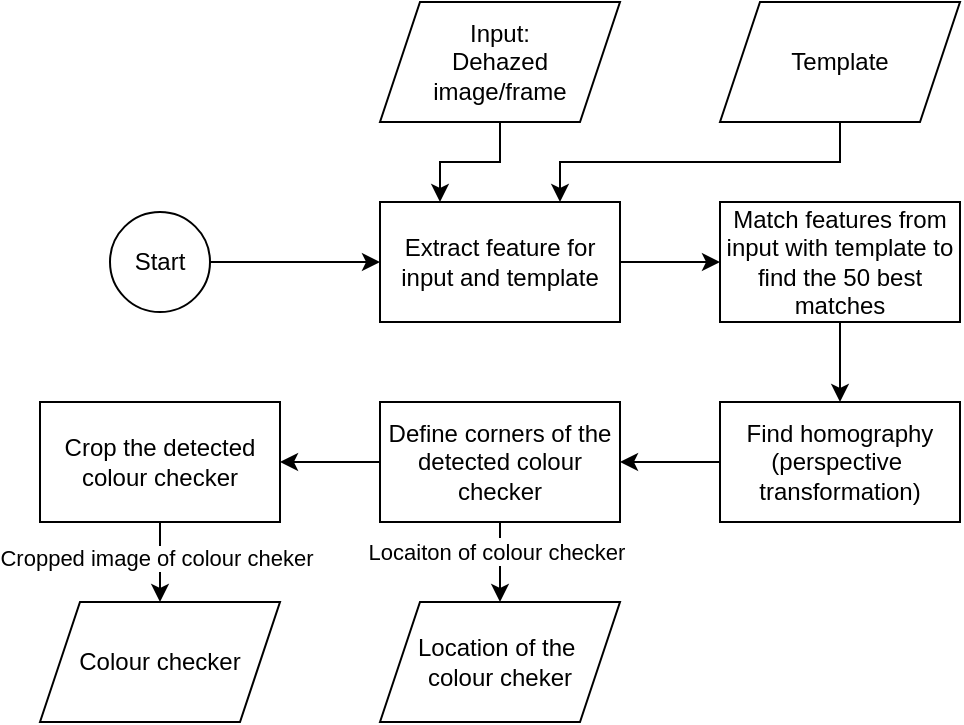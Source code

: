 <mxfile version="24.8.4">
  <diagram name="Page-1" id="Fc17sLwhKdr0EO4nvM-R">
    <mxGraphModel dx="638" dy="762" grid="1" gridSize="10" guides="1" tooltips="1" connect="1" arrows="1" fold="1" page="1" pageScale="1" pageWidth="850" pageHeight="1100" math="0" shadow="0">
      <root>
        <mxCell id="0" />
        <mxCell id="1" parent="0" />
        <mxCell id="J6RN7W_9DiS1IAfs1pAD-21" value="" style="edgeStyle=orthogonalEdgeStyle;rounded=0;orthogonalLoop=1;jettySize=auto;html=1;" parent="1" source="J6RN7W_9DiS1IAfs1pAD-2" target="J6RN7W_9DiS1IAfs1pAD-20" edge="1">
          <mxGeometry relative="1" as="geometry" />
        </mxCell>
        <mxCell id="J6RN7W_9DiS1IAfs1pAD-31" value="Text" style="edgeLabel;html=1;align=center;verticalAlign=middle;resizable=0;points=[];" parent="J6RN7W_9DiS1IAfs1pAD-21" vertex="1" connectable="0">
          <mxGeometry x="-0.346" y="-4" relative="1" as="geometry">
            <mxPoint x="2" y="1" as="offset" />
          </mxGeometry>
        </mxCell>
        <mxCell id="J6RN7W_9DiS1IAfs1pAD-33" value="Locaiton of colour checker" style="edgeLabel;html=1;align=center;verticalAlign=middle;resizable=0;points=[];" parent="J6RN7W_9DiS1IAfs1pAD-21" vertex="1" connectable="0">
          <mxGeometry x="-0.24" y="-2" relative="1" as="geometry">
            <mxPoint as="offset" />
          </mxGeometry>
        </mxCell>
        <mxCell id="J6RN7W_9DiS1IAfs1pAD-29" value="" style="edgeStyle=orthogonalEdgeStyle;rounded=0;orthogonalLoop=1;jettySize=auto;html=1;" parent="1" source="J6RN7W_9DiS1IAfs1pAD-2" target="J6RN7W_9DiS1IAfs1pAD-13" edge="1">
          <mxGeometry relative="1" as="geometry" />
        </mxCell>
        <mxCell id="J6RN7W_9DiS1IAfs1pAD-2" value="Define corners of the&lt;div&gt;detected colour checker&lt;/div&gt;" style="rounded=0;whiteSpace=wrap;html=1;" parent="1" vertex="1">
          <mxGeometry x="490" y="200" width="120" height="60" as="geometry" />
        </mxCell>
        <mxCell id="J6RN7W_9DiS1IAfs1pAD-22" value="" style="edgeStyle=orthogonalEdgeStyle;rounded=0;orthogonalLoop=1;jettySize=auto;html=1;" parent="1" source="J6RN7W_9DiS1IAfs1pAD-4" target="J6RN7W_9DiS1IAfs1pAD-7" edge="1">
          <mxGeometry relative="1" as="geometry" />
        </mxCell>
        <mxCell id="J6RN7W_9DiS1IAfs1pAD-4" value="Extract feature for input and template" style="rounded=0;whiteSpace=wrap;html=1;" parent="1" vertex="1">
          <mxGeometry x="490" y="100" width="120" height="60" as="geometry" />
        </mxCell>
        <mxCell id="J6RN7W_9DiS1IAfs1pAD-41" value="" style="edgeStyle=orthogonalEdgeStyle;rounded=0;orthogonalLoop=1;jettySize=auto;html=1;" parent="1" source="J6RN7W_9DiS1IAfs1pAD-6" target="J6RN7W_9DiS1IAfs1pAD-2" edge="1">
          <mxGeometry relative="1" as="geometry" />
        </mxCell>
        <mxCell id="J6RN7W_9DiS1IAfs1pAD-6" value="Find homography&lt;div&gt;&lt;div&gt;(&lt;span style=&quot;background-color: initial;&quot;&gt;perspective&amp;nbsp;&lt;/span&gt;&lt;/div&gt;&lt;div&gt;&lt;span style=&quot;background-color: initial;&quot;&gt;transformation&lt;/span&gt;&lt;span style=&quot;background-color: initial;&quot;&gt;)&lt;/span&gt;&lt;/div&gt;&lt;/div&gt;" style="rounded=0;whiteSpace=wrap;html=1;" parent="1" vertex="1">
          <mxGeometry x="660" y="200" width="120" height="60" as="geometry" />
        </mxCell>
        <mxCell id="J6RN7W_9DiS1IAfs1pAD-42" value="" style="edgeStyle=orthogonalEdgeStyle;rounded=0;orthogonalLoop=1;jettySize=auto;html=1;" parent="1" source="J6RN7W_9DiS1IAfs1pAD-7" target="J6RN7W_9DiS1IAfs1pAD-6" edge="1">
          <mxGeometry relative="1" as="geometry" />
        </mxCell>
        <mxCell id="J6RN7W_9DiS1IAfs1pAD-7" value="Match features from input with template to find the 50 best matches" style="rounded=0;whiteSpace=wrap;html=1;" parent="1" vertex="1">
          <mxGeometry x="660" y="100" width="120" height="60" as="geometry" />
        </mxCell>
        <mxCell id="J6RN7W_9DiS1IAfs1pAD-19" value="" style="edgeStyle=orthogonalEdgeStyle;rounded=0;orthogonalLoop=1;jettySize=auto;html=1;" parent="1" source="J6RN7W_9DiS1IAfs1pAD-13" target="J6RN7W_9DiS1IAfs1pAD-18" edge="1">
          <mxGeometry relative="1" as="geometry" />
        </mxCell>
        <mxCell id="J6RN7W_9DiS1IAfs1pAD-30" value="Cropped image of colour cheker" style="edgeLabel;html=1;align=center;verticalAlign=middle;resizable=0;points=[];" parent="J6RN7W_9DiS1IAfs1pAD-19" vertex="1" connectable="0">
          <mxGeometry x="-0.135" y="-2" relative="1" as="geometry">
            <mxPoint as="offset" />
          </mxGeometry>
        </mxCell>
        <mxCell id="J6RN7W_9DiS1IAfs1pAD-13" value="Crop the detected colour checker" style="rounded=0;whiteSpace=wrap;html=1;" parent="1" vertex="1">
          <mxGeometry x="320" y="200" width="120" height="60" as="geometry" />
        </mxCell>
        <mxCell id="J6RN7W_9DiS1IAfs1pAD-38" style="edgeStyle=orthogonalEdgeStyle;rounded=0;orthogonalLoop=1;jettySize=auto;html=1;exitX=0.5;exitY=1;exitDx=0;exitDy=0;entryX=0.75;entryY=0;entryDx=0;entryDy=0;" parent="1" source="J6RN7W_9DiS1IAfs1pAD-16" target="J6RN7W_9DiS1IAfs1pAD-4" edge="1">
          <mxGeometry relative="1" as="geometry" />
        </mxCell>
        <mxCell id="J6RN7W_9DiS1IAfs1pAD-16" value="Template" style="shape=parallelogram;perimeter=parallelogramPerimeter;whiteSpace=wrap;html=1;fixedSize=1;" parent="1" vertex="1">
          <mxGeometry x="660" width="120" height="60" as="geometry" />
        </mxCell>
        <mxCell id="J6RN7W_9DiS1IAfs1pAD-18" value="Colour checker" style="shape=parallelogram;perimeter=parallelogramPerimeter;whiteSpace=wrap;html=1;fixedSize=1;" parent="1" vertex="1">
          <mxGeometry x="320" y="300" width="120" height="60" as="geometry" />
        </mxCell>
        <mxCell id="J6RN7W_9DiS1IAfs1pAD-20" value="Location of the&amp;nbsp;&lt;div&gt;colour cheker&lt;/div&gt;" style="shape=parallelogram;perimeter=parallelogramPerimeter;whiteSpace=wrap;html=1;fixedSize=1;" parent="1" vertex="1">
          <mxGeometry x="490" y="300" width="120" height="60" as="geometry" />
        </mxCell>
        <mxCell id="J6RN7W_9DiS1IAfs1pAD-40" value="" style="edgeStyle=orthogonalEdgeStyle;rounded=0;orthogonalLoop=1;jettySize=auto;html=1;" parent="1" source="J6RN7W_9DiS1IAfs1pAD-34" target="J6RN7W_9DiS1IAfs1pAD-4" edge="1">
          <mxGeometry relative="1" as="geometry" />
        </mxCell>
        <mxCell id="J6RN7W_9DiS1IAfs1pAD-34" value="Start" style="ellipse;whiteSpace=wrap;html=1;aspect=fixed;" parent="1" vertex="1">
          <mxGeometry x="355" y="105" width="50" height="50" as="geometry" />
        </mxCell>
        <mxCell id="J6RN7W_9DiS1IAfs1pAD-39" style="edgeStyle=orthogonalEdgeStyle;rounded=0;orthogonalLoop=1;jettySize=auto;html=1;exitX=0.5;exitY=1;exitDx=0;exitDy=0;entryX=0.25;entryY=0;entryDx=0;entryDy=0;" parent="1" source="J6RN7W_9DiS1IAfs1pAD-36" target="J6RN7W_9DiS1IAfs1pAD-4" edge="1">
          <mxGeometry relative="1" as="geometry" />
        </mxCell>
        <mxCell id="J6RN7W_9DiS1IAfs1pAD-36" value="Input:&lt;div&gt;Dehazed image/frame&lt;/div&gt;" style="shape=parallelogram;perimeter=parallelogramPerimeter;whiteSpace=wrap;html=1;fixedSize=1;" parent="1" vertex="1">
          <mxGeometry x="490" width="120" height="60" as="geometry" />
        </mxCell>
      </root>
    </mxGraphModel>
  </diagram>
</mxfile>
